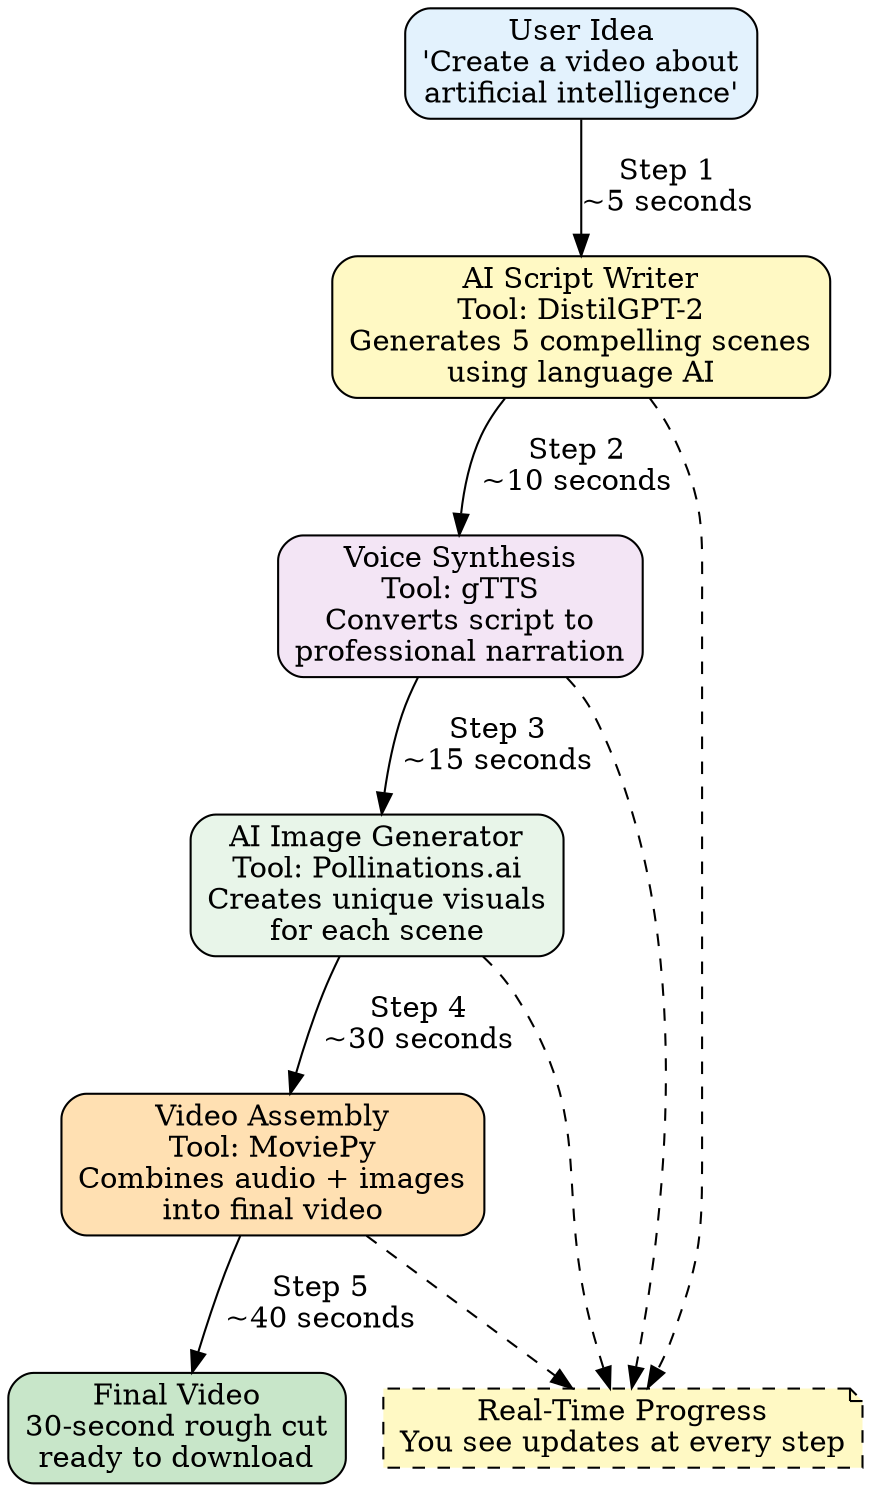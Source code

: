 digraph HighLevelFlow {
    rankdir=TB;
    node [shape=box, style="rounded,filled"];
    
    // Stages
    Idea [label="User Idea\n'Create a video about\nartificial intelligence'", fillcolor="#E3F2FD"];
    
    Script [label="AI Script Writer\nTool: DistilGPT-2\nGenerates 5 compelling scenes\nusing language AI", fillcolor="#FFF9C4"];
    
    Voice [label="Voice Synthesis\nTool: gTTS\nConverts script to\nprofessional narration", fillcolor="#F3E5F5"];
    
    Images [label="AI Image Generator\nTool: Pollinations.ai\nCreates unique visuals\nfor each scene", fillcolor="#E8F5E9"];
    
    Assemble [label="Video Assembly\nTool: MoviePy\nCombines audio + images\ninto final video", fillcolor="#FFE0B2"];
    
    Video [label="Final Video\n30-second rough cut\nready to download", fillcolor="#C8E6C9"];
    
    // Flow
    Idea -> Script [label="Step 1\n~5 seconds"];
    Script -> Voice [label="Step 2\n~10 seconds"];
    Voice -> Images [label="Step 3\n~15 seconds"];
    Images -> Assemble [label="Step 4\n~30 seconds"];
    Assemble -> Video [label="Step 5\n~40 seconds"];
    
    // Real-time updates
    Updates [label="Real-Time Progress\nYou see updates at every step", shape=note, fillcolor="#FFF9C4", style="filled,dashed"];
    Script -> Updates [style=dashed];
    Voice -> Updates [style=dashed];
    Images -> Updates [style=dashed];
    Assemble -> Updates [style=dashed];
}
